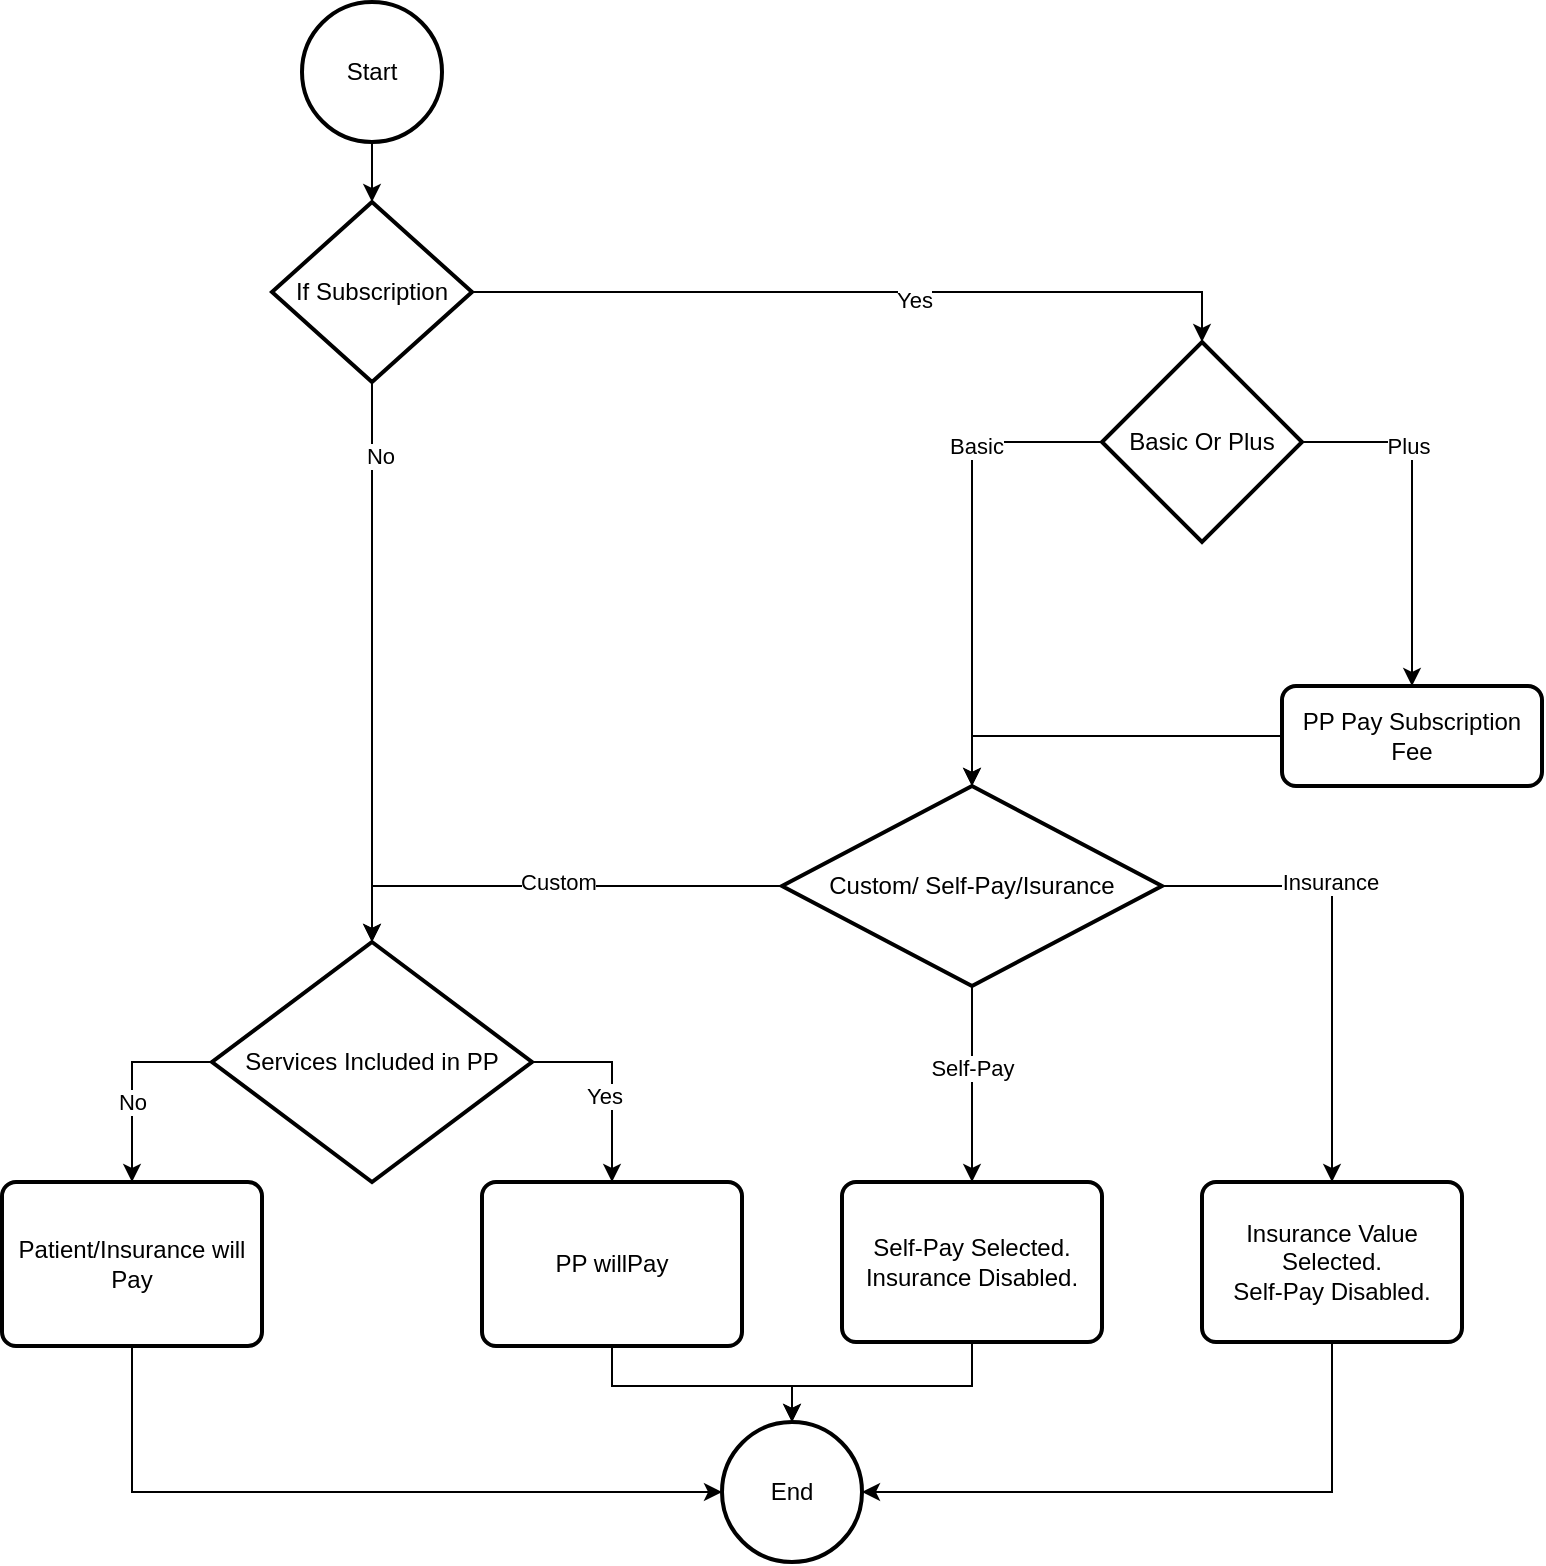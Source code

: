 <mxfile version="22.1.15" type="github">
  <diagram name="Page-1" id="YWQw5qrOwP-W0zatedrQ">
    <mxGraphModel dx="1434" dy="938" grid="1" gridSize="10" guides="1" tooltips="1" connect="1" arrows="1" fold="1" page="1" pageScale="1" pageWidth="850" pageHeight="1100" math="0" shadow="0">
      <root>
        <mxCell id="0" />
        <mxCell id="1" parent="0" />
        <mxCell id="t3QVjbhl3cxWiVNiCSv1-1" style="edgeStyle=orthogonalEdgeStyle;rounded=0;orthogonalLoop=1;jettySize=auto;html=1;entryX=0.5;entryY=0;entryDx=0;entryDy=0;entryPerimeter=0;" parent="1" source="t3QVjbhl3cxWiVNiCSv1-2" target="d7_KTHSuYhrXq9YDZ4VX-1" edge="1">
          <mxGeometry relative="1" as="geometry">
            <mxPoint x="225" y="220" as="targetPoint" />
          </mxGeometry>
        </mxCell>
        <mxCell id="t3QVjbhl3cxWiVNiCSv1-2" value="Start" style="strokeWidth=2;html=1;shape=mxgraph.flowchart.start_2;whiteSpace=wrap;" parent="1" vertex="1">
          <mxGeometry x="200" y="90" width="70" height="70" as="geometry" />
        </mxCell>
        <mxCell id="t3QVjbhl3cxWiVNiCSv1-14" style="edgeStyle=orthogonalEdgeStyle;rounded=0;orthogonalLoop=1;jettySize=auto;html=1;exitX=0.5;exitY=1;exitDx=0;exitDy=0;exitPerimeter=0;entryX=0.5;entryY=0;entryDx=0;entryDy=0;entryPerimeter=0;" parent="1" source="d7_KTHSuYhrXq9YDZ4VX-1" target="d7_KTHSuYhrXq9YDZ4VX-15" edge="1">
          <mxGeometry relative="1" as="geometry">
            <mxPoint x="160" y="240" as="sourcePoint" />
            <mxPoint x="155" y="602" as="targetPoint" />
            <Array as="points">
              <mxPoint x="235" y="360" />
              <mxPoint x="235" y="360" />
            </Array>
          </mxGeometry>
        </mxCell>
        <mxCell id="d7_KTHSuYhrXq9YDZ4VX-48" value="No" style="edgeLabel;html=1;align=center;verticalAlign=middle;resizable=0;points=[];" parent="t3QVjbhl3cxWiVNiCSv1-14" vertex="1" connectable="0">
          <mxGeometry x="-0.737" y="4" relative="1" as="geometry">
            <mxPoint as="offset" />
          </mxGeometry>
        </mxCell>
        <mxCell id="t3QVjbhl3cxWiVNiCSv1-17" style="edgeStyle=orthogonalEdgeStyle;rounded=0;orthogonalLoop=1;jettySize=auto;html=1;exitX=0;exitY=0.5;exitDx=0;exitDy=0;exitPerimeter=0;entryX=0.5;entryY=0;entryDx=0;entryDy=0;entryPerimeter=0;" parent="1" source="d7_KTHSuYhrXq9YDZ4VX-3" target="d7_KTHSuYhrXq9YDZ4VX-9" edge="1">
          <mxGeometry relative="1" as="geometry">
            <mxPoint x="640" y="202" as="sourcePoint" />
            <mxPoint x="450" y="462" as="targetPoint" />
            <Array as="points">
              <mxPoint x="620" y="310" />
              <mxPoint x="535" y="310" />
            </Array>
          </mxGeometry>
        </mxCell>
        <mxCell id="jahEECcXNTnNP8LuTTfI-3" value="Basic" style="edgeLabel;html=1;align=center;verticalAlign=middle;resizable=0;points=[];" vertex="1" connectable="0" parent="t3QVjbhl3cxWiVNiCSv1-17">
          <mxGeometry x="-0.227" y="2" relative="1" as="geometry">
            <mxPoint as="offset" />
          </mxGeometry>
        </mxCell>
        <mxCell id="t3QVjbhl3cxWiVNiCSv1-19" style="edgeStyle=orthogonalEdgeStyle;rounded=0;orthogonalLoop=1;jettySize=auto;html=1;entryX=0.5;entryY=0;entryDx=0;entryDy=0;exitX=1;exitY=0.5;exitDx=0;exitDy=0;exitPerimeter=0;entryPerimeter=0;" parent="1" source="d7_KTHSuYhrXq9YDZ4VX-1" target="d7_KTHSuYhrXq9YDZ4VX-3" edge="1">
          <mxGeometry relative="1" as="geometry">
            <mxPoint x="260" y="215" as="sourcePoint" />
            <mxPoint x="380" y="215" as="targetPoint" />
          </mxGeometry>
        </mxCell>
        <mxCell id="t3QVjbhl3cxWiVNiCSv1-20" value="Yes" style="edgeLabel;html=1;align=center;verticalAlign=middle;resizable=0;points=[];" parent="t3QVjbhl3cxWiVNiCSv1-19" vertex="1" connectable="0">
          <mxGeometry x="0.133" y="-4" relative="1" as="geometry">
            <mxPoint as="offset" />
          </mxGeometry>
        </mxCell>
        <mxCell id="d7_KTHSuYhrXq9YDZ4VX-1" value="If Subscription" style="strokeWidth=2;html=1;shape=mxgraph.flowchart.decision;whiteSpace=wrap;" parent="1" vertex="1">
          <mxGeometry x="185" y="190" width="100" height="90" as="geometry" />
        </mxCell>
        <mxCell id="d7_KTHSuYhrXq9YDZ4VX-3" value="Basic Or Plus" style="strokeWidth=2;html=1;shape=mxgraph.flowchart.decision;whiteSpace=wrap;" parent="1" vertex="1">
          <mxGeometry x="600" y="260" width="100" height="100" as="geometry" />
        </mxCell>
        <mxCell id="d7_KTHSuYhrXq9YDZ4VX-4" style="edgeStyle=orthogonalEdgeStyle;rounded=0;orthogonalLoop=1;jettySize=auto;html=1;exitX=1;exitY=0.5;exitDx=0;exitDy=0;exitPerimeter=0;entryX=0.5;entryY=0;entryDx=0;entryDy=0;" parent="1" source="d7_KTHSuYhrXq9YDZ4VX-3" target="d7_KTHSuYhrXq9YDZ4VX-7" edge="1">
          <mxGeometry relative="1" as="geometry">
            <mxPoint x="730" y="282" as="sourcePoint" />
            <mxPoint x="740" y="482" as="targetPoint" />
          </mxGeometry>
        </mxCell>
        <mxCell id="jahEECcXNTnNP8LuTTfI-2" value="Plus" style="edgeLabel;html=1;align=center;verticalAlign=middle;resizable=0;points=[];" vertex="1" connectable="0" parent="d7_KTHSuYhrXq9YDZ4VX-4">
          <mxGeometry x="-0.356" y="-2" relative="1" as="geometry">
            <mxPoint as="offset" />
          </mxGeometry>
        </mxCell>
        <mxCell id="d7_KTHSuYhrXq9YDZ4VX-7" value="PP Pay Subscription Fee" style="rounded=1;whiteSpace=wrap;html=1;absoluteArcSize=1;arcSize=14;strokeWidth=2;" parent="1" vertex="1">
          <mxGeometry x="690" y="432" width="130" height="50" as="geometry" />
        </mxCell>
        <mxCell id="d7_KTHSuYhrXq9YDZ4VX-9" value="Custom/ Self-Pay/Isurance" style="strokeWidth=2;html=1;shape=mxgraph.flowchart.decision;whiteSpace=wrap;" parent="1" vertex="1">
          <mxGeometry x="440" y="482" width="190" height="100" as="geometry" />
        </mxCell>
        <mxCell id="d7_KTHSuYhrXq9YDZ4VX-10" style="edgeStyle=orthogonalEdgeStyle;rounded=0;orthogonalLoop=1;jettySize=auto;html=1;exitX=0;exitY=0.5;exitDx=0;exitDy=0;entryX=0.5;entryY=0;entryDx=0;entryDy=0;entryPerimeter=0;" parent="1" source="d7_KTHSuYhrXq9YDZ4VX-7" target="d7_KTHSuYhrXq9YDZ4VX-9" edge="1">
          <mxGeometry relative="1" as="geometry">
            <mxPoint x="570" y="307" as="sourcePoint" />
            <mxPoint x="545" y="552" as="targetPoint" />
          </mxGeometry>
        </mxCell>
        <mxCell id="d7_KTHSuYhrXq9YDZ4VX-13" value="Self-Pay Selected.&lt;br&gt;Insurance Disabled." style="rounded=1;whiteSpace=wrap;html=1;absoluteArcSize=1;arcSize=14;strokeWidth=2;" parent="1" vertex="1">
          <mxGeometry x="470" y="680" width="130" height="80" as="geometry" />
        </mxCell>
        <mxCell id="d7_KTHSuYhrXq9YDZ4VX-14" value="Insurance Value Selected.&lt;br&gt;Self-Pay Disabled." style="rounded=1;whiteSpace=wrap;html=1;absoluteArcSize=1;arcSize=14;strokeWidth=2;" parent="1" vertex="1">
          <mxGeometry x="650" y="680" width="130" height="80" as="geometry" />
        </mxCell>
        <mxCell id="d7_KTHSuYhrXq9YDZ4VX-15" value="Services Included in PP" style="strokeWidth=2;html=1;shape=mxgraph.flowchart.decision;whiteSpace=wrap;" parent="1" vertex="1">
          <mxGeometry x="155" y="560" width="160" height="120" as="geometry" />
        </mxCell>
        <mxCell id="d7_KTHSuYhrXq9YDZ4VX-16" style="edgeStyle=orthogonalEdgeStyle;rounded=0;orthogonalLoop=1;jettySize=auto;html=1;exitX=1;exitY=0.5;exitDx=0;exitDy=0;exitPerimeter=0;entryX=0.5;entryY=0;entryDx=0;entryDy=0;" parent="1" source="d7_KTHSuYhrXq9YDZ4VX-9" target="d7_KTHSuYhrXq9YDZ4VX-14" edge="1">
          <mxGeometry relative="1" as="geometry">
            <mxPoint x="400" y="501" as="sourcePoint" />
            <mxPoint x="400" y="591" as="targetPoint" />
          </mxGeometry>
        </mxCell>
        <mxCell id="d7_KTHSuYhrXq9YDZ4VX-25" value="Insurance" style="edgeLabel;html=1;align=center;verticalAlign=middle;resizable=0;points=[];" parent="d7_KTHSuYhrXq9YDZ4VX-16" vertex="1" connectable="0">
          <mxGeometry x="-0.278" y="2" relative="1" as="geometry">
            <mxPoint as="offset" />
          </mxGeometry>
        </mxCell>
        <mxCell id="d7_KTHSuYhrXq9YDZ4VX-18" style="edgeStyle=orthogonalEdgeStyle;rounded=0;orthogonalLoop=1;jettySize=auto;html=1;exitX=0.5;exitY=1;exitDx=0;exitDy=0;exitPerimeter=0;entryX=0.5;entryY=0;entryDx=0;entryDy=0;" parent="1" source="d7_KTHSuYhrXq9YDZ4VX-9" target="d7_KTHSuYhrXq9YDZ4VX-13" edge="1">
          <mxGeometry relative="1" as="geometry">
            <mxPoint x="535" y="560" as="sourcePoint" />
            <mxPoint x="840" y="812" as="targetPoint" />
          </mxGeometry>
        </mxCell>
        <mxCell id="d7_KTHSuYhrXq9YDZ4VX-19" value="Self-Pay" style="edgeLabel;html=1;align=center;verticalAlign=middle;resizable=0;points=[];" parent="d7_KTHSuYhrXq9YDZ4VX-18" vertex="1" connectable="0">
          <mxGeometry x="-0.164" relative="1" as="geometry">
            <mxPoint as="offset" />
          </mxGeometry>
        </mxCell>
        <mxCell id="d7_KTHSuYhrXq9YDZ4VX-20" style="edgeStyle=orthogonalEdgeStyle;rounded=0;orthogonalLoop=1;jettySize=auto;html=1;entryX=0.5;entryY=0;entryDx=0;entryDy=0;entryPerimeter=0;exitX=0;exitY=0.5;exitDx=0;exitDy=0;exitPerimeter=0;" parent="1" source="d7_KTHSuYhrXq9YDZ4VX-9" target="d7_KTHSuYhrXq9YDZ4VX-15" edge="1">
          <mxGeometry relative="1" as="geometry">
            <mxPoint x="190" y="540" as="sourcePoint" />
            <mxPoint x="560" y="582" as="targetPoint" />
          </mxGeometry>
        </mxCell>
        <mxCell id="d7_KTHSuYhrXq9YDZ4VX-35" value="Custom" style="edgeLabel;html=1;align=center;verticalAlign=middle;resizable=0;points=[];" parent="d7_KTHSuYhrXq9YDZ4VX-20" vertex="1" connectable="0">
          <mxGeometry x="-0.035" y="-2" relative="1" as="geometry">
            <mxPoint as="offset" />
          </mxGeometry>
        </mxCell>
        <mxCell id="d7_KTHSuYhrXq9YDZ4VX-22" value="PP willPay" style="rounded=1;whiteSpace=wrap;html=1;absoluteArcSize=1;arcSize=14;strokeWidth=2;" parent="1" vertex="1">
          <mxGeometry x="290" y="680" width="130" height="82" as="geometry" />
        </mxCell>
        <mxCell id="d7_KTHSuYhrXq9YDZ4VX-23" value="Patient/Insurance will Pay" style="rounded=1;whiteSpace=wrap;html=1;absoluteArcSize=1;arcSize=14;strokeWidth=2;" parent="1" vertex="1">
          <mxGeometry x="50" y="680" width="130" height="82" as="geometry" />
        </mxCell>
        <mxCell id="d7_KTHSuYhrXq9YDZ4VX-29" style="edgeStyle=orthogonalEdgeStyle;rounded=0;orthogonalLoop=1;jettySize=auto;html=1;entryX=0.5;entryY=0;entryDx=0;entryDy=0;exitX=1;exitY=0.5;exitDx=0;exitDy=0;exitPerimeter=0;" parent="1" source="d7_KTHSuYhrXq9YDZ4VX-15" target="d7_KTHSuYhrXq9YDZ4VX-22" edge="1">
          <mxGeometry relative="1" as="geometry">
            <mxPoint x="-230" y="150" as="sourcePoint" />
            <mxPoint x="110" y="211" as="targetPoint" />
          </mxGeometry>
        </mxCell>
        <mxCell id="d7_KTHSuYhrXq9YDZ4VX-30" value="Yes" style="edgeLabel;html=1;align=center;verticalAlign=middle;resizable=0;points=[];" parent="d7_KTHSuYhrXq9YDZ4VX-29" vertex="1" connectable="0">
          <mxGeometry x="0.133" y="-4" relative="1" as="geometry">
            <mxPoint as="offset" />
          </mxGeometry>
        </mxCell>
        <mxCell id="d7_KTHSuYhrXq9YDZ4VX-31" style="edgeStyle=orthogonalEdgeStyle;rounded=0;orthogonalLoop=1;jettySize=auto;html=1;exitX=0;exitY=0.5;exitDx=0;exitDy=0;exitPerimeter=0;" parent="1" source="d7_KTHSuYhrXq9YDZ4VX-15" target="d7_KTHSuYhrXq9YDZ4VX-23" edge="1">
          <mxGeometry relative="1" as="geometry">
            <mxPoint x="-220" y="155" as="sourcePoint" />
            <mxPoint x="120" y="221" as="targetPoint" />
          </mxGeometry>
        </mxCell>
        <mxCell id="d7_KTHSuYhrXq9YDZ4VX-33" value="No" style="edgeLabel;html=1;align=center;verticalAlign=middle;resizable=0;points=[];" parent="d7_KTHSuYhrXq9YDZ4VX-31" vertex="1" connectable="0">
          <mxGeometry x="0.2" relative="1" as="geometry">
            <mxPoint as="offset" />
          </mxGeometry>
        </mxCell>
        <mxCell id="d7_KTHSuYhrXq9YDZ4VX-34" value="End" style="strokeWidth=2;html=1;shape=mxgraph.flowchart.start_2;whiteSpace=wrap;" parent="1" vertex="1">
          <mxGeometry x="410" y="800" width="70" height="70" as="geometry" />
        </mxCell>
        <mxCell id="d7_KTHSuYhrXq9YDZ4VX-39" style="edgeStyle=orthogonalEdgeStyle;rounded=0;orthogonalLoop=1;jettySize=auto;html=1;exitX=0.5;exitY=1;exitDx=0;exitDy=0;entryX=0;entryY=0.5;entryDx=0;entryDy=0;entryPerimeter=0;" parent="1" source="d7_KTHSuYhrXq9YDZ4VX-23" target="d7_KTHSuYhrXq9YDZ4VX-34" edge="1">
          <mxGeometry relative="1" as="geometry">
            <mxPoint x="165" y="630" as="sourcePoint" />
            <mxPoint x="125" y="770" as="targetPoint" />
          </mxGeometry>
        </mxCell>
        <mxCell id="d7_KTHSuYhrXq9YDZ4VX-41" style="edgeStyle=orthogonalEdgeStyle;rounded=0;orthogonalLoop=1;jettySize=auto;html=1;exitX=0.5;exitY=1;exitDx=0;exitDy=0;entryX=0.5;entryY=0;entryDx=0;entryDy=0;entryPerimeter=0;" parent="1" source="d7_KTHSuYhrXq9YDZ4VX-22" target="d7_KTHSuYhrXq9YDZ4VX-34" edge="1">
          <mxGeometry relative="1" as="geometry">
            <mxPoint x="355" y="800" as="sourcePoint" />
            <mxPoint x="445" y="802" as="targetPoint" />
            <Array as="points">
              <mxPoint x="355" y="782" />
              <mxPoint x="445" y="782" />
            </Array>
          </mxGeometry>
        </mxCell>
        <mxCell id="d7_KTHSuYhrXq9YDZ4VX-43" style="edgeStyle=orthogonalEdgeStyle;rounded=0;orthogonalLoop=1;jettySize=auto;html=1;exitX=0.5;exitY=1;exitDx=0;exitDy=0;entryX=0.5;entryY=0;entryDx=0;entryDy=0;entryPerimeter=0;" parent="1" source="d7_KTHSuYhrXq9YDZ4VX-13" target="d7_KTHSuYhrXq9YDZ4VX-34" edge="1">
          <mxGeometry relative="1" as="geometry">
            <mxPoint x="185" y="602" as="sourcePoint" />
            <mxPoint x="445" y="802" as="targetPoint" />
            <Array as="points">
              <mxPoint x="535" y="782" />
              <mxPoint x="445" y="782" />
            </Array>
          </mxGeometry>
        </mxCell>
        <mxCell id="d7_KTHSuYhrXq9YDZ4VX-45" style="edgeStyle=orthogonalEdgeStyle;rounded=0;orthogonalLoop=1;jettySize=auto;html=1;exitX=0.5;exitY=1;exitDx=0;exitDy=0;entryX=1;entryY=0.5;entryDx=0;entryDy=0;entryPerimeter=0;" parent="1" source="d7_KTHSuYhrXq9YDZ4VX-14" target="d7_KTHSuYhrXq9YDZ4VX-34" edge="1">
          <mxGeometry relative="1" as="geometry">
            <mxPoint x="195" y="660" as="sourcePoint" />
            <mxPoint x="155" y="800" as="targetPoint" />
          </mxGeometry>
        </mxCell>
      </root>
    </mxGraphModel>
  </diagram>
</mxfile>
